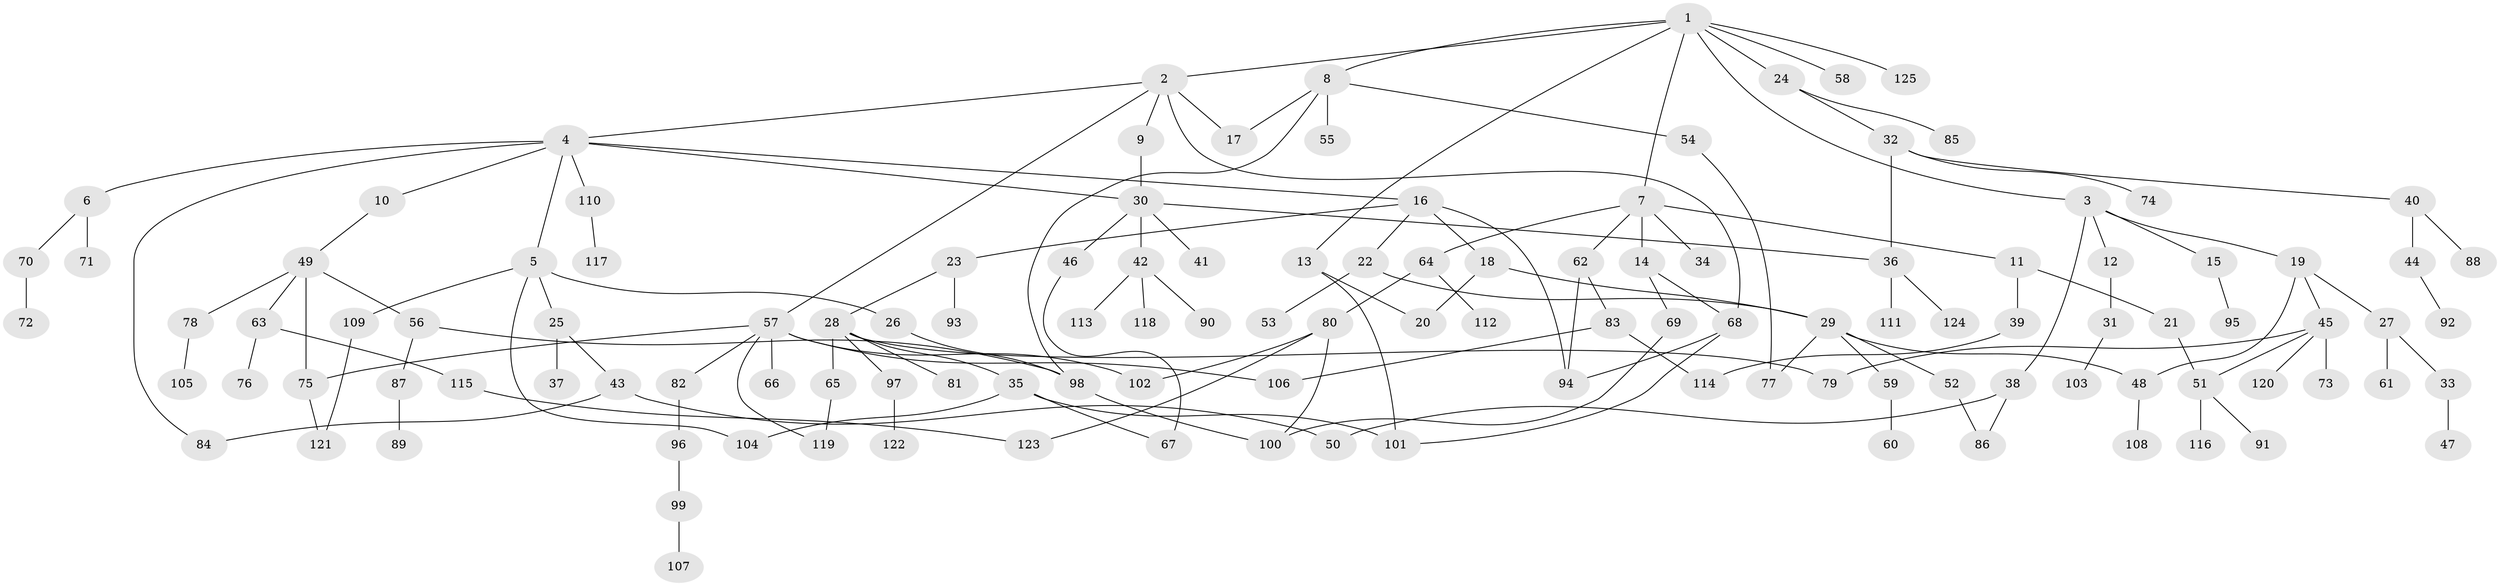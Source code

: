 // coarse degree distribution, {7: 0.04819277108433735, 8: 0.024096385542168676, 5: 0.04819277108433735, 3: 0.18072289156626506, 4: 0.04819277108433735, 6: 0.060240963855421686, 2: 0.24096385542168675, 1: 0.3493975903614458}
// Generated by graph-tools (version 1.1) at 2025/23/03/03/25 07:23:33]
// undirected, 125 vertices, 154 edges
graph export_dot {
graph [start="1"]
  node [color=gray90,style=filled];
  1;
  2;
  3;
  4;
  5;
  6;
  7;
  8;
  9;
  10;
  11;
  12;
  13;
  14;
  15;
  16;
  17;
  18;
  19;
  20;
  21;
  22;
  23;
  24;
  25;
  26;
  27;
  28;
  29;
  30;
  31;
  32;
  33;
  34;
  35;
  36;
  37;
  38;
  39;
  40;
  41;
  42;
  43;
  44;
  45;
  46;
  47;
  48;
  49;
  50;
  51;
  52;
  53;
  54;
  55;
  56;
  57;
  58;
  59;
  60;
  61;
  62;
  63;
  64;
  65;
  66;
  67;
  68;
  69;
  70;
  71;
  72;
  73;
  74;
  75;
  76;
  77;
  78;
  79;
  80;
  81;
  82;
  83;
  84;
  85;
  86;
  87;
  88;
  89;
  90;
  91;
  92;
  93;
  94;
  95;
  96;
  97;
  98;
  99;
  100;
  101;
  102;
  103;
  104;
  105;
  106;
  107;
  108;
  109;
  110;
  111;
  112;
  113;
  114;
  115;
  116;
  117;
  118;
  119;
  120;
  121;
  122;
  123;
  124;
  125;
  1 -- 2;
  1 -- 3;
  1 -- 7;
  1 -- 8;
  1 -- 13;
  1 -- 24;
  1 -- 58;
  1 -- 125;
  2 -- 4;
  2 -- 9;
  2 -- 17;
  2 -- 57;
  2 -- 68;
  3 -- 12;
  3 -- 15;
  3 -- 19;
  3 -- 38;
  4 -- 5;
  4 -- 6;
  4 -- 10;
  4 -- 16;
  4 -- 30;
  4 -- 84;
  4 -- 110;
  5 -- 25;
  5 -- 26;
  5 -- 109;
  5 -- 104;
  6 -- 70;
  6 -- 71;
  7 -- 11;
  7 -- 14;
  7 -- 34;
  7 -- 62;
  7 -- 64;
  8 -- 54;
  8 -- 55;
  8 -- 98;
  8 -- 17;
  9 -- 30;
  10 -- 49;
  11 -- 21;
  11 -- 39;
  12 -- 31;
  13 -- 20;
  13 -- 101;
  14 -- 68;
  14 -- 69;
  15 -- 95;
  16 -- 18;
  16 -- 22;
  16 -- 23;
  16 -- 94;
  18 -- 20;
  18 -- 29;
  19 -- 27;
  19 -- 45;
  19 -- 48;
  21 -- 51;
  22 -- 29;
  22 -- 53;
  23 -- 28;
  23 -- 93;
  24 -- 32;
  24 -- 85;
  25 -- 37;
  25 -- 43;
  26 -- 98;
  27 -- 33;
  27 -- 61;
  28 -- 35;
  28 -- 65;
  28 -- 81;
  28 -- 97;
  28 -- 79;
  29 -- 48;
  29 -- 52;
  29 -- 59;
  29 -- 77;
  30 -- 36;
  30 -- 41;
  30 -- 42;
  30 -- 46;
  31 -- 103;
  32 -- 40;
  32 -- 74;
  32 -- 36;
  33 -- 47;
  35 -- 67;
  35 -- 104;
  35 -- 101;
  36 -- 111;
  36 -- 124;
  38 -- 50;
  38 -- 86;
  39 -- 114;
  40 -- 44;
  40 -- 88;
  42 -- 90;
  42 -- 113;
  42 -- 118;
  43 -- 50;
  43 -- 84;
  44 -- 92;
  45 -- 51;
  45 -- 73;
  45 -- 79;
  45 -- 120;
  46 -- 67;
  48 -- 108;
  49 -- 56;
  49 -- 63;
  49 -- 75;
  49 -- 78;
  51 -- 91;
  51 -- 116;
  52 -- 86;
  54 -- 77;
  56 -- 87;
  56 -- 98;
  57 -- 66;
  57 -- 82;
  57 -- 102;
  57 -- 106;
  57 -- 75;
  57 -- 119;
  59 -- 60;
  62 -- 83;
  62 -- 94;
  63 -- 76;
  63 -- 115;
  64 -- 80;
  64 -- 112;
  65 -- 119;
  68 -- 101;
  68 -- 94;
  69 -- 100;
  70 -- 72;
  75 -- 121;
  78 -- 105;
  80 -- 102;
  80 -- 123;
  80 -- 100;
  82 -- 96;
  83 -- 106;
  83 -- 114;
  87 -- 89;
  96 -- 99;
  97 -- 122;
  98 -- 100;
  99 -- 107;
  109 -- 121;
  110 -- 117;
  115 -- 123;
}
